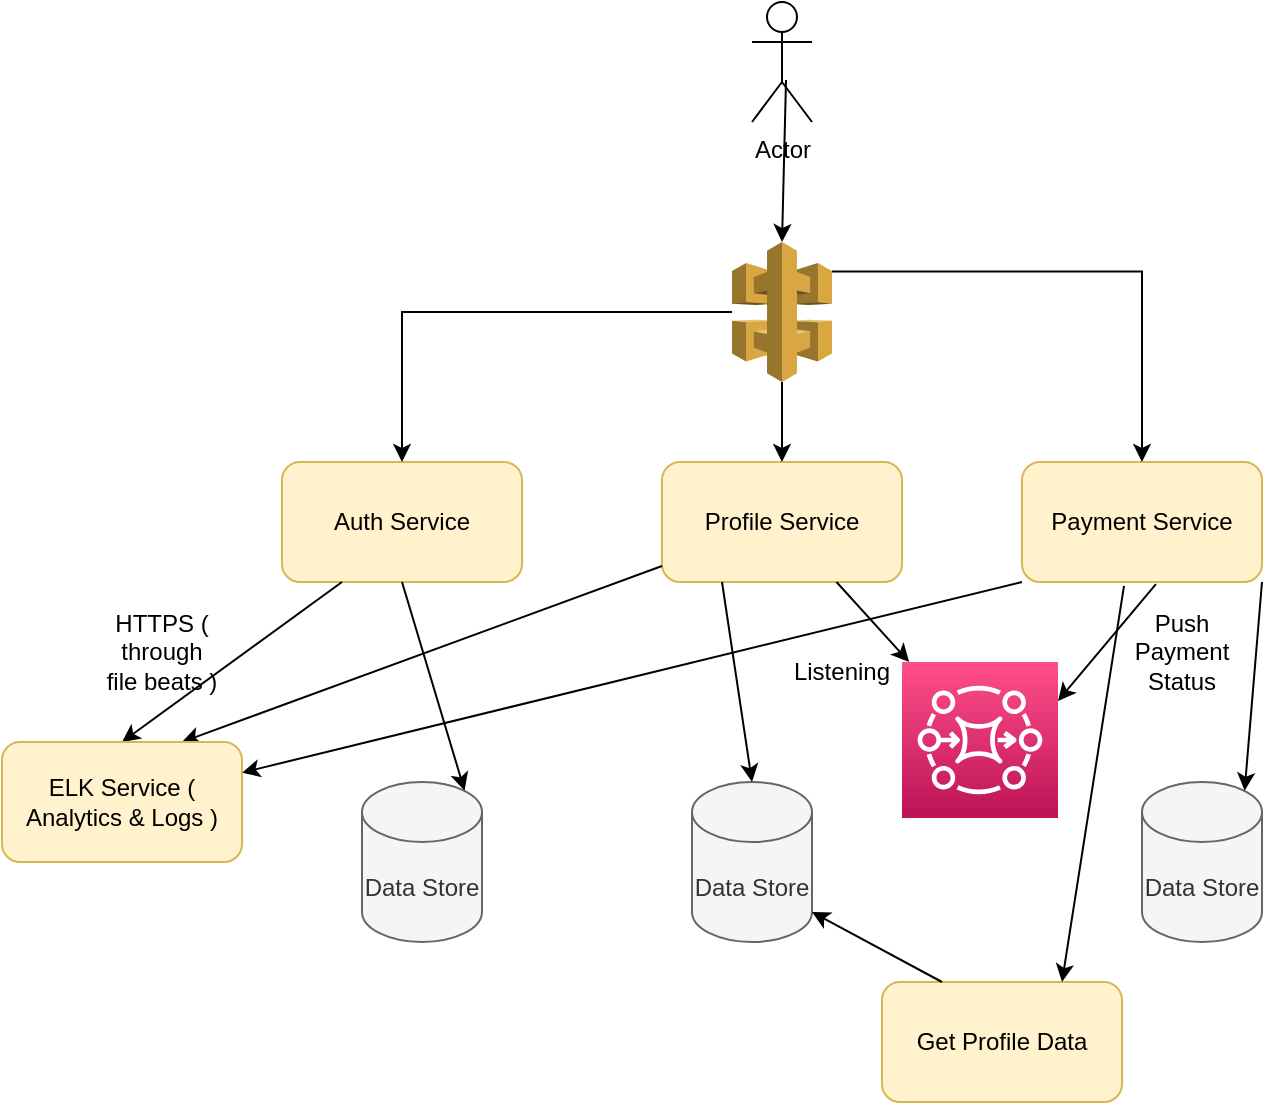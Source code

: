 <mxfile version="19.0.1" type="github">
  <diagram id="wOc8UIWkjOKJnS6ejds8" name="Page-1">
    <mxGraphModel dx="786" dy="1523" grid="1" gridSize="10" guides="1" tooltips="1" connect="1" arrows="1" fold="1" page="1" pageScale="1" pageWidth="850" pageHeight="1100" math="0" shadow="0">
      <root>
        <mxCell id="0" />
        <mxCell id="1" parent="0" />
        <mxCell id="eX-RVW1_1B3NWXqgvJdq-2" value="Profile Service" style="rounded=1;whiteSpace=wrap;html=1;fillColor=#fff2cc;strokeColor=#d6b656;" parent="1" vertex="1">
          <mxGeometry x="430" y="90" width="120" height="60" as="geometry" />
        </mxCell>
        <mxCell id="eX-RVW1_1B3NWXqgvJdq-3" value="Payment Service" style="rounded=1;whiteSpace=wrap;html=1;fillColor=#fff2cc;strokeColor=#d6b656;" parent="1" vertex="1">
          <mxGeometry x="610" y="90" width="120" height="60" as="geometry" />
        </mxCell>
        <mxCell id="eX-RVW1_1B3NWXqgvJdq-4" value="Auth Service" style="rounded=1;whiteSpace=wrap;html=1;fillColor=#fff2cc;strokeColor=#d6b656;" parent="1" vertex="1">
          <mxGeometry x="240" y="90" width="120" height="60" as="geometry" />
        </mxCell>
        <mxCell id="eX-RVW1_1B3NWXqgvJdq-5" value="Actor" style="shape=umlActor;verticalLabelPosition=bottom;verticalAlign=top;html=1;outlineConnect=0;" parent="1" vertex="1">
          <mxGeometry x="475" y="-140" width="30" height="60" as="geometry" />
        </mxCell>
        <mxCell id="eX-RVW1_1B3NWXqgvJdq-6" value="" style="outlineConnect=0;dashed=0;verticalLabelPosition=bottom;verticalAlign=top;align=center;html=1;shape=mxgraph.aws3.api_gateway;fillColor=#D9A741;gradientColor=none;" parent="1" vertex="1">
          <mxGeometry x="465" y="-20" width="50" height="70" as="geometry" />
        </mxCell>
        <mxCell id="eX-RVW1_1B3NWXqgvJdq-7" value="" style="endArrow=classic;html=1;rounded=0;entryX=0.5;entryY=0;entryDx=0;entryDy=0;edgeStyle=orthogonalEdgeStyle;" parent="1" source="eX-RVW1_1B3NWXqgvJdq-6" target="eX-RVW1_1B3NWXqgvJdq-4" edge="1">
          <mxGeometry width="50" height="50" relative="1" as="geometry">
            <mxPoint x="380" y="90" as="sourcePoint" />
            <mxPoint x="430" y="40" as="targetPoint" />
          </mxGeometry>
        </mxCell>
        <mxCell id="eX-RVW1_1B3NWXqgvJdq-9" value="" style="endArrow=classic;html=1;rounded=0;exitX=1;exitY=0.21;exitDx=0;exitDy=0;exitPerimeter=0;entryX=0.5;entryY=0;entryDx=0;entryDy=0;edgeStyle=orthogonalEdgeStyle;" parent="1" source="eX-RVW1_1B3NWXqgvJdq-6" target="eX-RVW1_1B3NWXqgvJdq-3" edge="1">
          <mxGeometry width="50" height="50" relative="1" as="geometry">
            <mxPoint x="380" y="90" as="sourcePoint" />
            <mxPoint x="430" y="40" as="targetPoint" />
          </mxGeometry>
        </mxCell>
        <mxCell id="eX-RVW1_1B3NWXqgvJdq-10" value="" style="endArrow=classic;html=1;rounded=0;exitX=0.5;exitY=1;exitDx=0;exitDy=0;exitPerimeter=0;entryX=0.5;entryY=0;entryDx=0;entryDy=0;" parent="1" source="eX-RVW1_1B3NWXqgvJdq-6" target="eX-RVW1_1B3NWXqgvJdq-2" edge="1">
          <mxGeometry width="50" height="50" relative="1" as="geometry">
            <mxPoint x="380" y="90" as="sourcePoint" />
            <mxPoint x="430" y="40" as="targetPoint" />
          </mxGeometry>
        </mxCell>
        <mxCell id="eX-RVW1_1B3NWXqgvJdq-11" value="" style="endArrow=classic;html=1;rounded=0;exitX=0.25;exitY=1;exitDx=0;exitDy=0;entryX=0.5;entryY=0;entryDx=0;entryDy=0;" parent="1" source="eX-RVW1_1B3NWXqgvJdq-4" target="eX-RVW1_1B3NWXqgvJdq-20" edge="1">
          <mxGeometry width="50" height="50" relative="1" as="geometry">
            <mxPoint x="380" y="180" as="sourcePoint" />
            <mxPoint x="150.04" y="230" as="targetPoint" />
          </mxGeometry>
        </mxCell>
        <mxCell id="eX-RVW1_1B3NWXqgvJdq-14" value="HTTPS ( through file beats )" style="text;html=1;strokeColor=none;fillColor=none;align=center;verticalAlign=middle;whiteSpace=wrap;rounded=0;" parent="1" vertex="1">
          <mxGeometry x="150" y="170" width="60" height="30" as="geometry" />
        </mxCell>
        <mxCell id="eX-RVW1_1B3NWXqgvJdq-16" value="" style="endArrow=classic;html=1;rounded=0;entryX=0.75;entryY=0;entryDx=0;entryDy=0;" parent="1" source="eX-RVW1_1B3NWXqgvJdq-2" target="eX-RVW1_1B3NWXqgvJdq-20" edge="1">
          <mxGeometry width="50" height="50" relative="1" as="geometry">
            <mxPoint x="380" y="290" as="sourcePoint" />
            <mxPoint x="210" y="240" as="targetPoint" />
          </mxGeometry>
        </mxCell>
        <mxCell id="eX-RVW1_1B3NWXqgvJdq-17" value="" style="endArrow=classic;html=1;rounded=0;exitX=0;exitY=1;exitDx=0;exitDy=0;" parent="1" source="eX-RVW1_1B3NWXqgvJdq-3" target="eX-RVW1_1B3NWXqgvJdq-20" edge="1">
          <mxGeometry width="50" height="50" relative="1" as="geometry">
            <mxPoint x="380" y="290" as="sourcePoint" />
            <mxPoint x="220" y="245" as="targetPoint" />
          </mxGeometry>
        </mxCell>
        <mxCell id="eX-RVW1_1B3NWXqgvJdq-20" value="ELK Service ( Analytics &amp;amp; Logs )" style="rounded=1;whiteSpace=wrap;html=1;fillColor=#fff2cc;strokeColor=#d6b656;" parent="1" vertex="1">
          <mxGeometry x="100" y="230" width="120" height="60" as="geometry" />
        </mxCell>
        <mxCell id="eX-RVW1_1B3NWXqgvJdq-21" value="" style="sketch=0;points=[[0,0,0],[0.25,0,0],[0.5,0,0],[0.75,0,0],[1,0,0],[0,1,0],[0.25,1,0],[0.5,1,0],[0.75,1,0],[1,1,0],[0,0.25,0],[0,0.5,0],[0,0.75,0],[1,0.25,0],[1,0.5,0],[1,0.75,0]];outlineConnect=0;fontColor=#232F3E;gradientColor=#FF4F8B;gradientDirection=north;fillColor=#BC1356;strokeColor=#ffffff;dashed=0;verticalLabelPosition=bottom;verticalAlign=top;align=center;html=1;fontSize=12;fontStyle=0;aspect=fixed;shape=mxgraph.aws4.resourceIcon;resIcon=mxgraph.aws4.mq;" parent="1" vertex="1">
          <mxGeometry x="550" y="190" width="78" height="78" as="geometry" />
        </mxCell>
        <mxCell id="eX-RVW1_1B3NWXqgvJdq-22" value="" style="endArrow=classic;html=1;rounded=0;" parent="1" source="eX-RVW1_1B3NWXqgvJdq-2" target="eX-RVW1_1B3NWXqgvJdq-21" edge="1">
          <mxGeometry width="50" height="50" relative="1" as="geometry">
            <mxPoint x="380" y="210" as="sourcePoint" />
            <mxPoint x="430" y="160" as="targetPoint" />
          </mxGeometry>
        </mxCell>
        <mxCell id="eX-RVW1_1B3NWXqgvJdq-23" value="" style="endArrow=classic;html=1;rounded=0;exitX=0.558;exitY=1.017;exitDx=0;exitDy=0;exitPerimeter=0;entryX=1;entryY=0.25;entryDx=0;entryDy=0;entryPerimeter=0;" parent="1" source="eX-RVW1_1B3NWXqgvJdq-3" target="eX-RVW1_1B3NWXqgvJdq-21" edge="1">
          <mxGeometry width="50" height="50" relative="1" as="geometry">
            <mxPoint x="380" y="210" as="sourcePoint" />
            <mxPoint x="430" y="160" as="targetPoint" />
          </mxGeometry>
        </mxCell>
        <mxCell id="eX-RVW1_1B3NWXqgvJdq-24" value="Push Payment Status" style="text;html=1;strokeColor=none;fillColor=none;align=center;verticalAlign=middle;whiteSpace=wrap;rounded=0;" parent="1" vertex="1">
          <mxGeometry x="660" y="170" width="60" height="30" as="geometry" />
        </mxCell>
        <mxCell id="eX-RVW1_1B3NWXqgvJdq-25" value="Listening" style="text;html=1;strokeColor=none;fillColor=none;align=center;verticalAlign=middle;whiteSpace=wrap;rounded=0;" parent="1" vertex="1">
          <mxGeometry x="490" y="180" width="60" height="30" as="geometry" />
        </mxCell>
        <mxCell id="eX-RVW1_1B3NWXqgvJdq-26" value="Data Store" style="shape=cylinder3;whiteSpace=wrap;html=1;boundedLbl=1;backgroundOutline=1;size=15;fillColor=#f5f5f5;fontColor=#333333;strokeColor=#666666;" parent="1" vertex="1">
          <mxGeometry x="280" y="250" width="60" height="80" as="geometry" />
        </mxCell>
        <mxCell id="eX-RVW1_1B3NWXqgvJdq-27" value="Data Store" style="shape=cylinder3;whiteSpace=wrap;html=1;boundedLbl=1;backgroundOutline=1;size=15;fillColor=#f5f5f5;fontColor=#333333;strokeColor=#666666;" parent="1" vertex="1">
          <mxGeometry x="445" y="250" width="60" height="80" as="geometry" />
        </mxCell>
        <mxCell id="eX-RVW1_1B3NWXqgvJdq-28" value="Data Store" style="shape=cylinder3;whiteSpace=wrap;html=1;boundedLbl=1;backgroundOutline=1;size=15;fillColor=#f5f5f5;fontColor=#333333;strokeColor=#666666;" parent="1" vertex="1">
          <mxGeometry x="670" y="250" width="60" height="80" as="geometry" />
        </mxCell>
        <mxCell id="eX-RVW1_1B3NWXqgvJdq-29" value="" style="endArrow=classic;html=1;rounded=0;exitX=0.5;exitY=1;exitDx=0;exitDy=0;entryX=0.855;entryY=0;entryDx=0;entryDy=4.35;entryPerimeter=0;" parent="1" source="eX-RVW1_1B3NWXqgvJdq-4" target="eX-RVW1_1B3NWXqgvJdq-26" edge="1">
          <mxGeometry width="50" height="50" relative="1" as="geometry">
            <mxPoint x="380" y="190" as="sourcePoint" />
            <mxPoint x="306" y="260" as="targetPoint" />
          </mxGeometry>
        </mxCell>
        <mxCell id="eX-RVW1_1B3NWXqgvJdq-30" value="" style="endArrow=classic;html=1;rounded=0;exitX=0.25;exitY=1;exitDx=0;exitDy=0;entryX=0.5;entryY=0;entryDx=0;entryDy=0;entryPerimeter=0;" parent="1" source="eX-RVW1_1B3NWXqgvJdq-2" target="eX-RVW1_1B3NWXqgvJdq-27" edge="1">
          <mxGeometry width="50" height="50" relative="1" as="geometry">
            <mxPoint x="380" y="190" as="sourcePoint" />
            <mxPoint x="430" y="140" as="targetPoint" />
          </mxGeometry>
        </mxCell>
        <mxCell id="eX-RVW1_1B3NWXqgvJdq-31" value="" style="endArrow=classic;html=1;rounded=0;exitX=1;exitY=1;exitDx=0;exitDy=0;entryX=0.855;entryY=0;entryDx=0;entryDy=4.35;entryPerimeter=0;" parent="1" source="eX-RVW1_1B3NWXqgvJdq-3" target="eX-RVW1_1B3NWXqgvJdq-28" edge="1">
          <mxGeometry width="50" height="50" relative="1" as="geometry">
            <mxPoint x="380" y="190" as="sourcePoint" />
            <mxPoint x="430" y="140" as="targetPoint" />
          </mxGeometry>
        </mxCell>
        <mxCell id="eX-RVW1_1B3NWXqgvJdq-32" value="Get Profile Data" style="rounded=1;whiteSpace=wrap;html=1;fillColor=#fff2cc;strokeColor=#d6b656;" parent="1" vertex="1">
          <mxGeometry x="540" y="350" width="120" height="60" as="geometry" />
        </mxCell>
        <mxCell id="eX-RVW1_1B3NWXqgvJdq-33" value="" style="endArrow=classic;html=1;rounded=0;exitX=0.425;exitY=1.033;exitDx=0;exitDy=0;exitPerimeter=0;entryX=0.75;entryY=0;entryDx=0;entryDy=0;" parent="1" source="eX-RVW1_1B3NWXqgvJdq-3" target="eX-RVW1_1B3NWXqgvJdq-32" edge="1">
          <mxGeometry width="50" height="50" relative="1" as="geometry">
            <mxPoint x="380" y="270" as="sourcePoint" />
            <mxPoint x="430" y="220" as="targetPoint" />
          </mxGeometry>
        </mxCell>
        <mxCell id="eX-RVW1_1B3NWXqgvJdq-34" value="" style="endArrow=classic;html=1;rounded=0;exitX=0.25;exitY=0;exitDx=0;exitDy=0;entryX=1;entryY=1;entryDx=0;entryDy=-15;entryPerimeter=0;" parent="1" source="eX-RVW1_1B3NWXqgvJdq-32" target="eX-RVW1_1B3NWXqgvJdq-27" edge="1">
          <mxGeometry width="50" height="50" relative="1" as="geometry">
            <mxPoint x="380" y="270" as="sourcePoint" />
            <mxPoint x="430" y="220" as="targetPoint" />
          </mxGeometry>
        </mxCell>
        <mxCell id="ki4sT2MCBMmw6VvyNz0M-1" value="" style="endArrow=classic;html=1;rounded=0;exitX=0.567;exitY=0.65;exitDx=0;exitDy=0;exitPerimeter=0;entryX=0.5;entryY=0;entryDx=0;entryDy=0;entryPerimeter=0;" edge="1" parent="1" source="eX-RVW1_1B3NWXqgvJdq-5" target="eX-RVW1_1B3NWXqgvJdq-6">
          <mxGeometry width="50" height="50" relative="1" as="geometry">
            <mxPoint x="380" y="70" as="sourcePoint" />
            <mxPoint x="430" y="20" as="targetPoint" />
          </mxGeometry>
        </mxCell>
      </root>
    </mxGraphModel>
  </diagram>
</mxfile>
